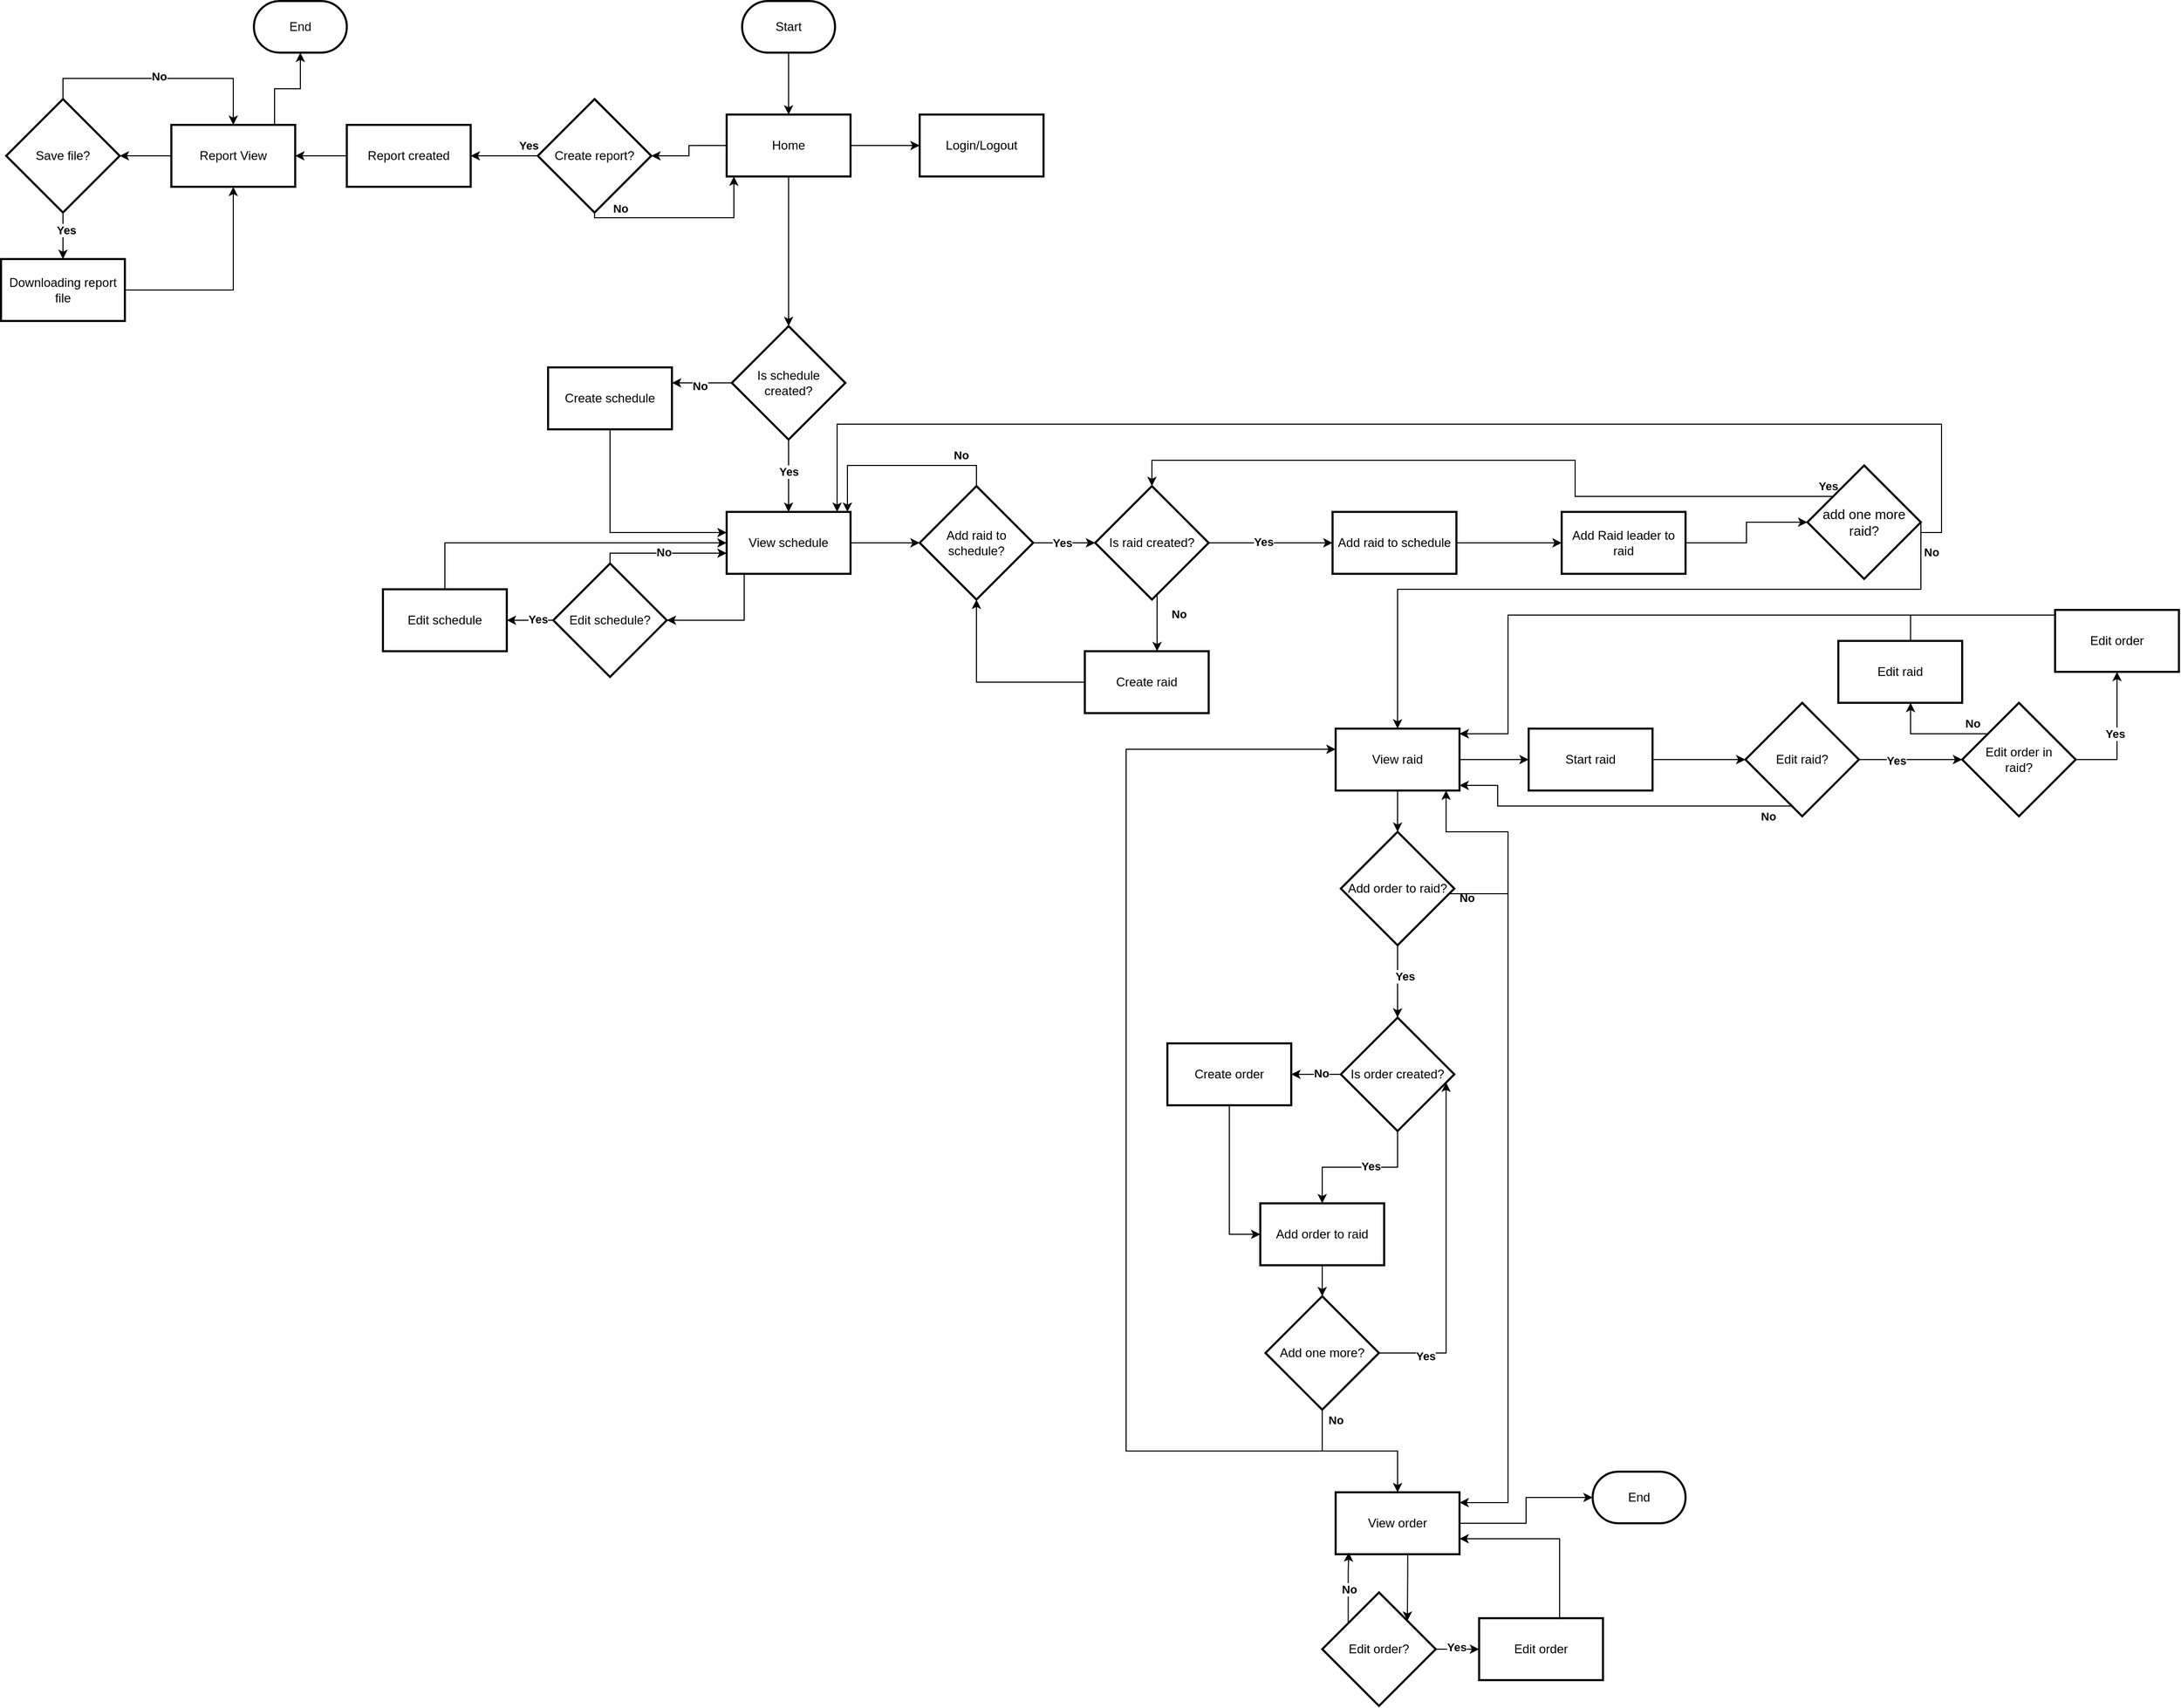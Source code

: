 <mxfile version="24.0.7" type="device">
  <diagram name="Страница — 1" id="XHC28eimwwiX9kNkflfV">
    <mxGraphModel dx="415" dy="59" grid="1" gridSize="10" guides="1" tooltips="1" connect="1" arrows="1" fold="1" page="1" pageScale="1" pageWidth="1169" pageHeight="827" math="0" shadow="0">
      <root>
        <mxCell id="0" />
        <mxCell id="1" parent="0" />
        <mxCell id="nw9jeiyJm2peUWSQ4xYY-26" value="" style="edgeStyle=orthogonalEdgeStyle;rounded=0;orthogonalLoop=1;jettySize=auto;html=1;" parent="1" source="nw9jeiyJm2peUWSQ4xYY-19" target="nw9jeiyJm2peUWSQ4xYY-22" edge="1">
          <mxGeometry relative="1" as="geometry" />
        </mxCell>
        <mxCell id="nw9jeiyJm2peUWSQ4xYY-19" value="Report created" style="whiteSpace=wrap;html=1;dashed=0;strokeWidth=2;" parent="1" vertex="1">
          <mxGeometry x="2485" y="1160" width="120" height="60" as="geometry" />
        </mxCell>
        <mxCell id="nw9jeiyJm2peUWSQ4xYY-23" style="edgeStyle=orthogonalEdgeStyle;rounded=0;orthogonalLoop=1;jettySize=auto;html=1;exitX=0.5;exitY=0;exitDx=0;exitDy=0;entryX=0.5;entryY=0;entryDx=0;entryDy=0;" parent="1" source="nw9jeiyJm2peUWSQ4xYY-21" target="nw9jeiyJm2peUWSQ4xYY-22" edge="1">
          <mxGeometry relative="1" as="geometry" />
        </mxCell>
        <mxCell id="nw9jeiyJm2peUWSQ4xYY-25" value="No" style="edgeLabel;html=1;align=center;verticalAlign=middle;resizable=0;points=[];fontStyle=1" parent="nw9jeiyJm2peUWSQ4xYY-23" vertex="1" connectable="0">
          <mxGeometry x="-0.017" y="2" relative="1" as="geometry">
            <mxPoint as="offset" />
          </mxGeometry>
        </mxCell>
        <mxCell id="nw9jeiyJm2peUWSQ4xYY-28" value="" style="edgeStyle=orthogonalEdgeStyle;rounded=0;orthogonalLoop=1;jettySize=auto;html=1;" parent="1" source="nw9jeiyJm2peUWSQ4xYY-21" target="nw9jeiyJm2peUWSQ4xYY-27" edge="1">
          <mxGeometry relative="1" as="geometry" />
        </mxCell>
        <mxCell id="nw9jeiyJm2peUWSQ4xYY-29" value="Yes" style="edgeLabel;html=1;align=center;verticalAlign=middle;resizable=0;points=[];fontStyle=1" parent="nw9jeiyJm2peUWSQ4xYY-28" vertex="1" connectable="0">
          <mxGeometry x="-0.244" y="3" relative="1" as="geometry">
            <mxPoint as="offset" />
          </mxGeometry>
        </mxCell>
        <mxCell id="nw9jeiyJm2peUWSQ4xYY-21" value="Save file&lt;span style=&quot;background-color: initial;&quot;&gt;?&lt;/span&gt;" style="rhombus;whiteSpace=wrap;html=1;dashed=0;strokeWidth=2;" parent="1" vertex="1">
          <mxGeometry x="2155" y="1135" width="110" height="110" as="geometry" />
        </mxCell>
        <mxCell id="nw9jeiyJm2peUWSQ4xYY-24" value="" style="edgeStyle=orthogonalEdgeStyle;rounded=0;orthogonalLoop=1;jettySize=auto;html=1;" parent="1" source="nw9jeiyJm2peUWSQ4xYY-22" target="nw9jeiyJm2peUWSQ4xYY-21" edge="1">
          <mxGeometry relative="1" as="geometry" />
        </mxCell>
        <mxCell id="nw9jeiyJm2peUWSQ4xYY-148" style="edgeStyle=orthogonalEdgeStyle;rounded=0;orthogonalLoop=1;jettySize=auto;html=1;" parent="1" source="nw9jeiyJm2peUWSQ4xYY-22" target="nw9jeiyJm2peUWSQ4xYY-147" edge="1">
          <mxGeometry relative="1" as="geometry">
            <Array as="points">
              <mxPoint x="2415" y="1125" />
              <mxPoint x="2440" y="1125" />
            </Array>
          </mxGeometry>
        </mxCell>
        <mxCell id="nw9jeiyJm2peUWSQ4xYY-22" value="Report View" style="whiteSpace=wrap;html=1;dashed=0;strokeWidth=2;" parent="1" vertex="1">
          <mxGeometry x="2315" y="1160" width="120" height="60" as="geometry" />
        </mxCell>
        <mxCell id="nw9jeiyJm2peUWSQ4xYY-30" style="edgeStyle=orthogonalEdgeStyle;rounded=0;orthogonalLoop=1;jettySize=auto;html=1;" parent="1" source="nw9jeiyJm2peUWSQ4xYY-27" target="nw9jeiyJm2peUWSQ4xYY-22" edge="1">
          <mxGeometry relative="1" as="geometry" />
        </mxCell>
        <mxCell id="nw9jeiyJm2peUWSQ4xYY-27" value="Downloading report&lt;div&gt;file&lt;/div&gt;" style="whiteSpace=wrap;html=1;dashed=0;strokeWidth=2;" parent="1" vertex="1">
          <mxGeometry x="2150" y="1290" width="120" height="60" as="geometry" />
        </mxCell>
        <mxCell id="nw9jeiyJm2peUWSQ4xYY-147" value="End" style="html=1;dashed=0;whiteSpace=wrap;shape=mxgraph.dfd.start;strokeWidth=2;" parent="1" vertex="1">
          <mxGeometry x="2395" y="1040" width="90" height="50" as="geometry" />
        </mxCell>
        <mxCell id="elBrL5H-rkTqw7sAcLN3-1" value="" style="edgeStyle=orthogonalEdgeStyle;rounded=0;orthogonalLoop=1;jettySize=auto;html=1;" parent="1" source="elBrL5H-rkTqw7sAcLN3-2" target="elBrL5H-rkTqw7sAcLN3-5" edge="1">
          <mxGeometry relative="1" as="geometry" />
        </mxCell>
        <mxCell id="elBrL5H-rkTqw7sAcLN3-2" value="Start" style="html=1;dashed=0;whiteSpace=wrap;shape=mxgraph.dfd.start;strokeWidth=2;" parent="1" vertex="1">
          <mxGeometry x="2868" y="1040" width="90" height="50" as="geometry" />
        </mxCell>
        <mxCell id="elBrL5H-rkTqw7sAcLN3-3" value="" style="edgeStyle=orthogonalEdgeStyle;rounded=0;orthogonalLoop=1;jettySize=auto;html=1;" parent="1" source="elBrL5H-rkTqw7sAcLN3-5" target="elBrL5H-rkTqw7sAcLN3-6" edge="1">
          <mxGeometry relative="1" as="geometry" />
        </mxCell>
        <mxCell id="elBrL5H-rkTqw7sAcLN3-4" value="" style="edgeStyle=orthogonalEdgeStyle;rounded=0;orthogonalLoop=1;jettySize=auto;html=1;" parent="1" source="elBrL5H-rkTqw7sAcLN3-5" target="elBrL5H-rkTqw7sAcLN3-63" edge="1">
          <mxGeometry relative="1" as="geometry">
            <mxPoint x="2913" y="1260" as="targetPoint" />
          </mxGeometry>
        </mxCell>
        <mxCell id="elBrL5H-rkTqw7sAcLN3-100" value="" style="edgeStyle=orthogonalEdgeStyle;rounded=0;orthogonalLoop=1;jettySize=auto;html=1;" parent="1" source="elBrL5H-rkTqw7sAcLN3-5" target="elBrL5H-rkTqw7sAcLN3-99" edge="1">
          <mxGeometry relative="1" as="geometry" />
        </mxCell>
        <mxCell id="elBrL5H-rkTqw7sAcLN3-5" value="Home" style="whiteSpace=wrap;html=1;dashed=0;strokeWidth=2;" parent="1" vertex="1">
          <mxGeometry x="2853" y="1150" width="120" height="60" as="geometry" />
        </mxCell>
        <mxCell id="elBrL5H-rkTqw7sAcLN3-6" value="Login/Logout" style="whiteSpace=wrap;html=1;dashed=0;strokeWidth=2;" parent="1" vertex="1">
          <mxGeometry x="3040" y="1150" width="120" height="60" as="geometry" />
        </mxCell>
        <mxCell id="elBrL5H-rkTqw7sAcLN3-7" style="edgeStyle=orthogonalEdgeStyle;rounded=0;orthogonalLoop=1;jettySize=auto;html=1;entryX=1;entryY=0;entryDx=0;entryDy=0;exitX=0.582;exitY=0.97;exitDx=0;exitDy=0;exitPerimeter=0;" parent="1" source="elBrL5H-rkTqw7sAcLN3-9" target="elBrL5H-rkTqw7sAcLN3-24" edge="1">
          <mxGeometry relative="1" as="geometry">
            <mxPoint x="3505" y="2302" as="targetPoint" />
            <Array as="points" />
          </mxGeometry>
        </mxCell>
        <mxCell id="elBrL5H-rkTqw7sAcLN3-8" style="edgeStyle=orthogonalEdgeStyle;rounded=0;orthogonalLoop=1;jettySize=auto;html=1;" parent="1" source="elBrL5H-rkTqw7sAcLN3-9" target="elBrL5H-rkTqw7sAcLN3-23" edge="1">
          <mxGeometry relative="1" as="geometry" />
        </mxCell>
        <mxCell id="elBrL5H-rkTqw7sAcLN3-9" value="View order" style="whiteSpace=wrap;html=1;dashed=0;strokeWidth=2;" parent="1" vertex="1">
          <mxGeometry x="3443" y="2485" width="120" height="60" as="geometry" />
        </mxCell>
        <mxCell id="elBrL5H-rkTqw7sAcLN3-10" value="" style="edgeStyle=orthogonalEdgeStyle;rounded=0;orthogonalLoop=1;jettySize=auto;html=1;" parent="1" source="elBrL5H-rkTqw7sAcLN3-14" target="elBrL5H-rkTqw7sAcLN3-16" edge="1">
          <mxGeometry relative="1" as="geometry" />
        </mxCell>
        <mxCell id="elBrL5H-rkTqw7sAcLN3-11" value="No" style="edgeLabel;html=1;align=center;verticalAlign=middle;resizable=0;points=[];fontStyle=1" parent="elBrL5H-rkTqw7sAcLN3-10" vertex="1" connectable="0">
          <mxGeometry x="-0.2" y="-1" relative="1" as="geometry">
            <mxPoint as="offset" />
          </mxGeometry>
        </mxCell>
        <mxCell id="elBrL5H-rkTqw7sAcLN3-12" value="" style="edgeStyle=orthogonalEdgeStyle;rounded=0;orthogonalLoop=1;jettySize=auto;html=1;" parent="1" source="elBrL5H-rkTqw7sAcLN3-14" target="elBrL5H-rkTqw7sAcLN3-52" edge="1">
          <mxGeometry relative="1" as="geometry" />
        </mxCell>
        <mxCell id="elBrL5H-rkTqw7sAcLN3-13" value="Yes" style="edgeLabel;html=1;align=center;verticalAlign=middle;resizable=0;points=[];fontStyle=1" parent="elBrL5H-rkTqw7sAcLN3-12" vertex="1" connectable="0">
          <mxGeometry x="-0.138" y="-1" relative="1" as="geometry">
            <mxPoint as="offset" />
          </mxGeometry>
        </mxCell>
        <mxCell id="elBrL5H-rkTqw7sAcLN3-14" value="Is order created?" style="rhombus;whiteSpace=wrap;html=1;dashed=0;strokeWidth=2;" parent="1" vertex="1">
          <mxGeometry x="3448" y="2025" width="110" height="110" as="geometry" />
        </mxCell>
        <mxCell id="elBrL5H-rkTqw7sAcLN3-15" style="edgeStyle=orthogonalEdgeStyle;rounded=0;orthogonalLoop=1;jettySize=auto;html=1;" parent="1" source="elBrL5H-rkTqw7sAcLN3-16" target="elBrL5H-rkTqw7sAcLN3-52" edge="1">
          <mxGeometry relative="1" as="geometry">
            <Array as="points">
              <mxPoint x="3340" y="2235" />
            </Array>
          </mxGeometry>
        </mxCell>
        <mxCell id="elBrL5H-rkTqw7sAcLN3-16" value="Create order" style="whiteSpace=wrap;html=1;dashed=0;strokeWidth=2;" parent="1" vertex="1">
          <mxGeometry x="3280" y="2050" width="120" height="60" as="geometry" />
        </mxCell>
        <mxCell id="elBrL5H-rkTqw7sAcLN3-17" style="edgeStyle=orthogonalEdgeStyle;rounded=0;orthogonalLoop=1;jettySize=auto;html=1;entryX=0.106;entryY=0.97;entryDx=0;entryDy=0;exitX=0.229;exitY=0.29;exitDx=0;exitDy=0;exitPerimeter=0;entryPerimeter=0;" parent="1" source="elBrL5H-rkTqw7sAcLN3-24" target="elBrL5H-rkTqw7sAcLN3-9" edge="1">
          <mxGeometry relative="1" as="geometry">
            <mxPoint x="3480" y="2303" as="sourcePoint" />
            <Array as="points" />
          </mxGeometry>
        </mxCell>
        <mxCell id="elBrL5H-rkTqw7sAcLN3-18" value="No" style="edgeLabel;html=1;align=center;verticalAlign=middle;resizable=0;points=[];fontStyle=1" parent="elBrL5H-rkTqw7sAcLN3-17" vertex="1" connectable="0">
          <mxGeometry x="-0.007" y="-1" relative="1" as="geometry">
            <mxPoint as="offset" />
          </mxGeometry>
        </mxCell>
        <mxCell id="elBrL5H-rkTqw7sAcLN3-19" value="" style="edgeStyle=orthogonalEdgeStyle;rounded=0;orthogonalLoop=1;jettySize=auto;html=1;" parent="1" source="elBrL5H-rkTqw7sAcLN3-24" target="elBrL5H-rkTqw7sAcLN3-22" edge="1">
          <mxGeometry relative="1" as="geometry">
            <mxPoint x="3548" y="2345" as="sourcePoint" />
          </mxGeometry>
        </mxCell>
        <mxCell id="elBrL5H-rkTqw7sAcLN3-20" value="Yes" style="edgeLabel;html=1;align=center;verticalAlign=middle;resizable=0;points=[];fontStyle=1" parent="elBrL5H-rkTqw7sAcLN3-19" vertex="1" connectable="0">
          <mxGeometry x="-0.058" y="2" relative="1" as="geometry">
            <mxPoint as="offset" />
          </mxGeometry>
        </mxCell>
        <mxCell id="elBrL5H-rkTqw7sAcLN3-21" style="edgeStyle=orthogonalEdgeStyle;rounded=0;orthogonalLoop=1;jettySize=auto;html=1;entryX=1;entryY=0.75;entryDx=0;entryDy=0;exitX=0.5;exitY=0;exitDx=0;exitDy=0;" parent="1" source="elBrL5H-rkTqw7sAcLN3-22" target="elBrL5H-rkTqw7sAcLN3-9" edge="1">
          <mxGeometry relative="1" as="geometry">
            <Array as="points">
              <mxPoint x="3660" y="2607" />
              <mxPoint x="3660" y="2530" />
            </Array>
          </mxGeometry>
        </mxCell>
        <mxCell id="elBrL5H-rkTqw7sAcLN3-22" value="Edit order" style="whiteSpace=wrap;html=1;dashed=0;strokeWidth=2;" parent="1" vertex="1">
          <mxGeometry x="3582" y="2607" width="120" height="60" as="geometry" />
        </mxCell>
        <mxCell id="elBrL5H-rkTqw7sAcLN3-23" value="End" style="html=1;dashed=0;whiteSpace=wrap;shape=mxgraph.dfd.start;strokeWidth=2;" parent="1" vertex="1">
          <mxGeometry x="3692" y="2465" width="90" height="50" as="geometry" />
        </mxCell>
        <mxCell id="elBrL5H-rkTqw7sAcLN3-24" value="Edit order?" style="rhombus;whiteSpace=wrap;html=1;dashed=0;strokeWidth=2;" parent="1" vertex="1">
          <mxGeometry x="3430" y="2582" width="110" height="110" as="geometry" />
        </mxCell>
        <mxCell id="elBrL5H-rkTqw7sAcLN3-25" value="" style="edgeStyle=orthogonalEdgeStyle;rounded=0;orthogonalLoop=1;jettySize=auto;html=1;" parent="1" source="elBrL5H-rkTqw7sAcLN3-30" target="elBrL5H-rkTqw7sAcLN3-14" edge="1">
          <mxGeometry relative="1" as="geometry" />
        </mxCell>
        <mxCell id="elBrL5H-rkTqw7sAcLN3-26" value="Yes" style="edgeLabel;html=1;align=center;verticalAlign=middle;resizable=0;points=[];fontStyle=1" parent="elBrL5H-rkTqw7sAcLN3-25" vertex="1" connectable="0">
          <mxGeometry x="-0.272" y="-1" relative="1" as="geometry">
            <mxPoint x="8" y="4" as="offset" />
          </mxGeometry>
        </mxCell>
        <mxCell id="elBrL5H-rkTqw7sAcLN3-27" style="edgeStyle=orthogonalEdgeStyle;rounded=0;orthogonalLoop=1;jettySize=auto;html=1;" parent="1" source="elBrL5H-rkTqw7sAcLN3-30" target="elBrL5H-rkTqw7sAcLN3-33" edge="1">
          <mxGeometry relative="1" as="geometry">
            <Array as="points">
              <mxPoint x="3610" y="1905" />
              <mxPoint x="3610" y="1845" />
              <mxPoint x="3550" y="1845" />
            </Array>
          </mxGeometry>
        </mxCell>
        <mxCell id="elBrL5H-rkTqw7sAcLN3-28" value="No" style="edgeLabel;html=1;align=center;verticalAlign=middle;resizable=0;points=[];fontStyle=1" parent="elBrL5H-rkTqw7sAcLN3-27" vertex="1" connectable="0">
          <mxGeometry x="-0.177" y="1" relative="1" as="geometry">
            <mxPoint x="-39" y="36" as="offset" />
          </mxGeometry>
        </mxCell>
        <mxCell id="elBrL5H-rkTqw7sAcLN3-29" style="edgeStyle=orthogonalEdgeStyle;rounded=0;orthogonalLoop=1;jettySize=auto;html=1;" parent="1" source="elBrL5H-rkTqw7sAcLN3-30" target="elBrL5H-rkTqw7sAcLN3-9" edge="1">
          <mxGeometry relative="1" as="geometry">
            <Array as="points">
              <mxPoint x="3610" y="1905" />
              <mxPoint x="3610" y="2495" />
            </Array>
          </mxGeometry>
        </mxCell>
        <mxCell id="elBrL5H-rkTqw7sAcLN3-30" value="Add order to raid?" style="rhombus;whiteSpace=wrap;html=1;dashed=0;strokeWidth=2;" parent="1" vertex="1">
          <mxGeometry x="3448" y="1845" width="110" height="110" as="geometry" />
        </mxCell>
        <mxCell id="elBrL5H-rkTqw7sAcLN3-31" value="" style="edgeStyle=orthogonalEdgeStyle;rounded=0;orthogonalLoop=1;jettySize=auto;html=1;" parent="1" source="elBrL5H-rkTqw7sAcLN3-33" target="elBrL5H-rkTqw7sAcLN3-35" edge="1">
          <mxGeometry relative="1" as="geometry" />
        </mxCell>
        <mxCell id="elBrL5H-rkTqw7sAcLN3-32" value="" style="edgeStyle=orthogonalEdgeStyle;rounded=0;orthogonalLoop=1;jettySize=auto;html=1;" parent="1" source="elBrL5H-rkTqw7sAcLN3-33" target="elBrL5H-rkTqw7sAcLN3-30" edge="1">
          <mxGeometry relative="1" as="geometry" />
        </mxCell>
        <mxCell id="elBrL5H-rkTqw7sAcLN3-33" value="View raid" style="whiteSpace=wrap;html=1;dashed=0;strokeWidth=2;" parent="1" vertex="1">
          <mxGeometry x="3443" y="1745" width="120" height="60" as="geometry" />
        </mxCell>
        <mxCell id="elBrL5H-rkTqw7sAcLN3-34" value="" style="edgeStyle=orthogonalEdgeStyle;rounded=0;orthogonalLoop=1;jettySize=auto;html=1;" parent="1" source="elBrL5H-rkTqw7sAcLN3-35" target="elBrL5H-rkTqw7sAcLN3-40" edge="1">
          <mxGeometry relative="1" as="geometry" />
        </mxCell>
        <mxCell id="elBrL5H-rkTqw7sAcLN3-35" value="Start raid" style="whiteSpace=wrap;html=1;dashed=0;strokeWidth=2;" parent="1" vertex="1">
          <mxGeometry x="3630" y="1745" width="120" height="60" as="geometry" />
        </mxCell>
        <mxCell id="elBrL5H-rkTqw7sAcLN3-36" style="edgeStyle=orthogonalEdgeStyle;rounded=0;orthogonalLoop=1;jettySize=auto;html=1;" parent="1" source="elBrL5H-rkTqw7sAcLN3-40" target="elBrL5H-rkTqw7sAcLN3-33" edge="1">
          <mxGeometry relative="1" as="geometry">
            <Array as="points">
              <mxPoint x="3600" y="1820" />
              <mxPoint x="3600" y="1800" />
            </Array>
          </mxGeometry>
        </mxCell>
        <mxCell id="elBrL5H-rkTqw7sAcLN3-37" value="No" style="edgeLabel;html=1;align=center;verticalAlign=middle;resizable=0;points=[];fontStyle=1" parent="elBrL5H-rkTqw7sAcLN3-36" vertex="1" connectable="0">
          <mxGeometry x="-0.455" relative="1" as="geometry">
            <mxPoint x="70" y="10" as="offset" />
          </mxGeometry>
        </mxCell>
        <mxCell id="elBrL5H-rkTqw7sAcLN3-38" value="" style="edgeStyle=orthogonalEdgeStyle;rounded=0;orthogonalLoop=1;jettySize=auto;html=1;" parent="1" source="elBrL5H-rkTqw7sAcLN3-40" target="elBrL5H-rkTqw7sAcLN3-48" edge="1">
          <mxGeometry relative="1" as="geometry" />
        </mxCell>
        <mxCell id="elBrL5H-rkTqw7sAcLN3-39" value="Yes" style="edgeLabel;html=1;align=center;verticalAlign=middle;resizable=0;points=[];fontStyle=1" parent="elBrL5H-rkTqw7sAcLN3-38" vertex="1" connectable="0">
          <mxGeometry x="-0.282" y="-1" relative="1" as="geometry">
            <mxPoint as="offset" />
          </mxGeometry>
        </mxCell>
        <mxCell id="elBrL5H-rkTqw7sAcLN3-40" value="Edit raid?" style="rhombus;whiteSpace=wrap;html=1;dashed=0;strokeWidth=2;" parent="1" vertex="1">
          <mxGeometry x="3840" y="1720" width="110" height="110" as="geometry" />
        </mxCell>
        <mxCell id="elBrL5H-rkTqw7sAcLN3-41" style="edgeStyle=orthogonalEdgeStyle;rounded=0;orthogonalLoop=1;jettySize=auto;html=1;" parent="1" source="elBrL5H-rkTqw7sAcLN3-42" target="elBrL5H-rkTqw7sAcLN3-33" edge="1">
          <mxGeometry relative="1" as="geometry">
            <Array as="points">
              <mxPoint x="4000" y="1635" />
              <mxPoint x="3610" y="1635" />
              <mxPoint x="3610" y="1750" />
            </Array>
          </mxGeometry>
        </mxCell>
        <mxCell id="elBrL5H-rkTqw7sAcLN3-42" value="Edit raid" style="whiteSpace=wrap;html=1;dashed=0;strokeWidth=2;" parent="1" vertex="1">
          <mxGeometry x="3930" y="1660" width="120" height="60" as="geometry" />
        </mxCell>
        <mxCell id="elBrL5H-rkTqw7sAcLN3-43" style="edgeStyle=orthogonalEdgeStyle;rounded=0;orthogonalLoop=1;jettySize=auto;html=1;" parent="1" source="elBrL5H-rkTqw7sAcLN3-48" target="elBrL5H-rkTqw7sAcLN3-50" edge="1">
          <mxGeometry relative="1" as="geometry">
            <Array as="points">
              <mxPoint x="4200" y="1775" />
            </Array>
          </mxGeometry>
        </mxCell>
        <mxCell id="elBrL5H-rkTqw7sAcLN3-44" value="Yes" style="edgeLabel;html=1;align=center;verticalAlign=middle;resizable=0;points=[];fontStyle=1" parent="elBrL5H-rkTqw7sAcLN3-43" vertex="1" connectable="0">
          <mxGeometry x="0.05" y="2" relative="1" as="geometry">
            <mxPoint as="offset" />
          </mxGeometry>
        </mxCell>
        <mxCell id="elBrL5H-rkTqw7sAcLN3-45" style="edgeStyle=orthogonalEdgeStyle;rounded=0;orthogonalLoop=1;jettySize=auto;html=1;" parent="1" source="elBrL5H-rkTqw7sAcLN3-48" target="elBrL5H-rkTqw7sAcLN3-42" edge="1">
          <mxGeometry relative="1" as="geometry">
            <Array as="points">
              <mxPoint x="4000" y="1750" />
            </Array>
          </mxGeometry>
        </mxCell>
        <mxCell id="elBrL5H-rkTqw7sAcLN3-46" value="No" style="edgeLabel;html=1;align=center;verticalAlign=middle;resizable=0;points=[];fontStyle=1" parent="elBrL5H-rkTqw7sAcLN3-45" vertex="1" connectable="0">
          <mxGeometry x="-0.903" y="2" relative="1" as="geometry">
            <mxPoint x="30" y="-12" as="offset" />
          </mxGeometry>
        </mxCell>
        <mxCell id="elBrL5H-rkTqw7sAcLN3-47" value="No" style="edgeLabel;html=1;align=center;verticalAlign=middle;resizable=0;points=[];fontStyle=1" parent="elBrL5H-rkTqw7sAcLN3-45" vertex="1" connectable="0">
          <mxGeometry x="-0.333" y="2" relative="1" as="geometry">
            <mxPoint x="20" y="-12" as="offset" />
          </mxGeometry>
        </mxCell>
        <mxCell id="elBrL5H-rkTqw7sAcLN3-48" value="Edit order in&lt;br&gt;raid?" style="rhombus;whiteSpace=wrap;html=1;dashed=0;strokeWidth=2;" parent="1" vertex="1">
          <mxGeometry x="4050" y="1720" width="110" height="110" as="geometry" />
        </mxCell>
        <mxCell id="elBrL5H-rkTqw7sAcLN3-49" style="edgeStyle=orthogonalEdgeStyle;rounded=0;orthogonalLoop=1;jettySize=auto;html=1;" parent="1" source="elBrL5H-rkTqw7sAcLN3-50" target="elBrL5H-rkTqw7sAcLN3-33" edge="1">
          <mxGeometry relative="1" as="geometry">
            <Array as="points">
              <mxPoint x="3610" y="1635" />
              <mxPoint x="3610" y="1750" />
            </Array>
          </mxGeometry>
        </mxCell>
        <mxCell id="elBrL5H-rkTqw7sAcLN3-50" value="Edit order" style="whiteSpace=wrap;html=1;dashed=0;strokeWidth=2;" parent="1" vertex="1">
          <mxGeometry x="4140" y="1630" width="120" height="60" as="geometry" />
        </mxCell>
        <mxCell id="elBrL5H-rkTqw7sAcLN3-51" value="" style="edgeStyle=orthogonalEdgeStyle;rounded=0;orthogonalLoop=1;jettySize=auto;html=1;" parent="1" source="elBrL5H-rkTqw7sAcLN3-52" target="elBrL5H-rkTqw7sAcLN3-58" edge="1">
          <mxGeometry relative="1" as="geometry" />
        </mxCell>
        <mxCell id="elBrL5H-rkTqw7sAcLN3-52" value="Add order to raid" style="whiteSpace=wrap;html=1;dashed=0;strokeWidth=2;" parent="1" vertex="1">
          <mxGeometry x="3370" y="2205" width="120" height="60" as="geometry" />
        </mxCell>
        <mxCell id="elBrL5H-rkTqw7sAcLN3-53" style="edgeStyle=orthogonalEdgeStyle;rounded=0;orthogonalLoop=1;jettySize=auto;html=1;" parent="1" source="elBrL5H-rkTqw7sAcLN3-58" target="elBrL5H-rkTqw7sAcLN3-14" edge="1">
          <mxGeometry relative="1" as="geometry">
            <Array as="points">
              <mxPoint x="3550" y="2350" />
            </Array>
          </mxGeometry>
        </mxCell>
        <mxCell id="elBrL5H-rkTqw7sAcLN3-54" value="Yes" style="edgeLabel;html=1;align=center;verticalAlign=middle;resizable=0;points=[];fontStyle=1" parent="elBrL5H-rkTqw7sAcLN3-53" vertex="1" connectable="0">
          <mxGeometry x="-0.725" y="-3" relative="1" as="geometry">
            <mxPoint as="offset" />
          </mxGeometry>
        </mxCell>
        <mxCell id="elBrL5H-rkTqw7sAcLN3-55" style="edgeStyle=orthogonalEdgeStyle;rounded=0;orthogonalLoop=1;jettySize=auto;html=1;" parent="1" source="elBrL5H-rkTqw7sAcLN3-58" target="elBrL5H-rkTqw7sAcLN3-9" edge="1">
          <mxGeometry relative="1" as="geometry" />
        </mxCell>
        <mxCell id="elBrL5H-rkTqw7sAcLN3-56" value="No" style="edgeLabel;html=1;align=center;verticalAlign=middle;resizable=0;points=[];fontStyle=1" parent="elBrL5H-rkTqw7sAcLN3-55" vertex="1" connectable="0">
          <mxGeometry x="-0.39" y="-1" relative="1" as="geometry">
            <mxPoint x="6" y="-31" as="offset" />
          </mxGeometry>
        </mxCell>
        <mxCell id="elBrL5H-rkTqw7sAcLN3-57" style="edgeStyle=orthogonalEdgeStyle;rounded=0;orthogonalLoop=1;jettySize=auto;html=1;" parent="1" source="elBrL5H-rkTqw7sAcLN3-58" target="elBrL5H-rkTqw7sAcLN3-33" edge="1">
          <mxGeometry relative="1" as="geometry">
            <Array as="points">
              <mxPoint x="3430" y="2445" />
              <mxPoint x="3240" y="2445" />
              <mxPoint x="3240" y="1765" />
            </Array>
          </mxGeometry>
        </mxCell>
        <mxCell id="elBrL5H-rkTqw7sAcLN3-58" value="Add one more?" style="rhombus;whiteSpace=wrap;html=1;dashed=0;strokeWidth=2;" parent="1" vertex="1">
          <mxGeometry x="3375" y="2295" width="110" height="110" as="geometry" />
        </mxCell>
        <mxCell id="elBrL5H-rkTqw7sAcLN3-59" style="edgeStyle=orthogonalEdgeStyle;rounded=0;orthogonalLoop=1;jettySize=auto;html=1;" parent="1" source="elBrL5H-rkTqw7sAcLN3-63" target="elBrL5H-rkTqw7sAcLN3-68" edge="1">
          <mxGeometry relative="1" as="geometry">
            <Array as="points">
              <mxPoint x="2790" y="1425" />
              <mxPoint x="2790" y="1425" />
            </Array>
          </mxGeometry>
        </mxCell>
        <mxCell id="elBrL5H-rkTqw7sAcLN3-60" value="No" style="edgeLabel;html=1;align=center;verticalAlign=middle;resizable=0;points=[];fontStyle=1" parent="elBrL5H-rkTqw7sAcLN3-59" vertex="1" connectable="0">
          <mxGeometry x="0.084" y="3" relative="1" as="geometry">
            <mxPoint as="offset" />
          </mxGeometry>
        </mxCell>
        <mxCell id="elBrL5H-rkTqw7sAcLN3-61" value="" style="edgeStyle=orthogonalEdgeStyle;rounded=0;orthogonalLoop=1;jettySize=auto;html=1;" parent="1" source="elBrL5H-rkTqw7sAcLN3-63" target="elBrL5H-rkTqw7sAcLN3-66" edge="1">
          <mxGeometry relative="1" as="geometry" />
        </mxCell>
        <mxCell id="elBrL5H-rkTqw7sAcLN3-62" value="Yes" style="edgeLabel;html=1;align=center;verticalAlign=middle;resizable=0;points=[];fontStyle=1" parent="elBrL5H-rkTqw7sAcLN3-61" vertex="1" connectable="0">
          <mxGeometry x="-0.12" relative="1" as="geometry">
            <mxPoint as="offset" />
          </mxGeometry>
        </mxCell>
        <mxCell id="elBrL5H-rkTqw7sAcLN3-63" value="Is schedule&lt;div&gt;created?&lt;/div&gt;" style="rhombus;whiteSpace=wrap;html=1;dashed=0;strokeWidth=2;" parent="1" vertex="1">
          <mxGeometry x="2858" y="1355" width="110" height="110" as="geometry" />
        </mxCell>
        <mxCell id="elBrL5H-rkTqw7sAcLN3-64" value="" style="edgeStyle=orthogonalEdgeStyle;rounded=0;orthogonalLoop=1;jettySize=auto;html=1;" parent="1" source="elBrL5H-rkTqw7sAcLN3-66" target="elBrL5H-rkTqw7sAcLN3-75" edge="1">
          <mxGeometry relative="1" as="geometry" />
        </mxCell>
        <mxCell id="elBrL5H-rkTqw7sAcLN3-65" style="edgeStyle=orthogonalEdgeStyle;rounded=0;orthogonalLoop=1;jettySize=auto;html=1;" parent="1" source="elBrL5H-rkTqw7sAcLN3-66" target="elBrL5H-rkTqw7sAcLN3-96" edge="1">
          <mxGeometry relative="1" as="geometry">
            <Array as="points">
              <mxPoint x="2870" y="1640" />
            </Array>
            <mxPoint x="2795" y="1640" as="targetPoint" />
          </mxGeometry>
        </mxCell>
        <mxCell id="elBrL5H-rkTqw7sAcLN3-66" value="View schedule" style="whiteSpace=wrap;html=1;dashed=0;strokeWidth=2;" parent="1" vertex="1">
          <mxGeometry x="2853" y="1535" width="120" height="60" as="geometry" />
        </mxCell>
        <mxCell id="elBrL5H-rkTqw7sAcLN3-67" style="edgeStyle=orthogonalEdgeStyle;rounded=0;orthogonalLoop=1;jettySize=auto;html=1;" parent="1" source="elBrL5H-rkTqw7sAcLN3-68" target="elBrL5H-rkTqw7sAcLN3-66" edge="1">
          <mxGeometry relative="1" as="geometry">
            <Array as="points">
              <mxPoint x="2740" y="1555" />
            </Array>
          </mxGeometry>
        </mxCell>
        <mxCell id="elBrL5H-rkTqw7sAcLN3-68" value="Create schedule" style="whiteSpace=wrap;html=1;dashed=0;strokeWidth=2;direction=west;" parent="1" vertex="1">
          <mxGeometry x="2680" y="1395" width="120" height="60" as="geometry" />
        </mxCell>
        <mxCell id="elBrL5H-rkTqw7sAcLN3-69" value="" style="edgeStyle=orthogonalEdgeStyle;rounded=0;orthogonalLoop=1;jettySize=auto;html=1;" parent="1" source="elBrL5H-rkTqw7sAcLN3-75" target="elBrL5H-rkTqw7sAcLN3-81" edge="1">
          <mxGeometry relative="1" as="geometry" />
        </mxCell>
        <mxCell id="elBrL5H-rkTqw7sAcLN3-70" value="Yes" style="edgeLabel;html=1;align=center;verticalAlign=middle;resizable=0;points=[];fontStyle=1" parent="elBrL5H-rkTqw7sAcLN3-69" vertex="1" connectable="0">
          <mxGeometry x="-0.067" relative="1" as="geometry">
            <mxPoint as="offset" />
          </mxGeometry>
        </mxCell>
        <mxCell id="elBrL5H-rkTqw7sAcLN3-71" style="edgeStyle=orthogonalEdgeStyle;rounded=0;orthogonalLoop=1;jettySize=auto;html=1;" parent="1" source="elBrL5H-rkTqw7sAcLN3-81" target="elBrL5H-rkTqw7sAcLN3-87" edge="1">
          <mxGeometry relative="1" as="geometry">
            <Array as="points">
              <mxPoint x="3270" y="1640" />
              <mxPoint x="3270" y="1640" />
            </Array>
          </mxGeometry>
        </mxCell>
        <mxCell id="elBrL5H-rkTqw7sAcLN3-72" value="No" style="edgeLabel;html=1;align=center;verticalAlign=middle;resizable=0;points=[];fontStyle=1" parent="elBrL5H-rkTqw7sAcLN3-71" vertex="1" connectable="0">
          <mxGeometry x="-0.432" y="2" relative="1" as="geometry">
            <mxPoint x="19" y="3" as="offset" />
          </mxGeometry>
        </mxCell>
        <mxCell id="elBrL5H-rkTqw7sAcLN3-73" style="edgeStyle=orthogonalEdgeStyle;rounded=0;orthogonalLoop=1;jettySize=auto;html=1;" parent="1" source="elBrL5H-rkTqw7sAcLN3-75" target="elBrL5H-rkTqw7sAcLN3-66" edge="1">
          <mxGeometry relative="1" as="geometry">
            <Array as="points">
              <mxPoint x="3095" y="1490" />
              <mxPoint x="2970" y="1490" />
            </Array>
          </mxGeometry>
        </mxCell>
        <mxCell id="elBrL5H-rkTqw7sAcLN3-74" value="No" style="edgeLabel;html=1;align=center;verticalAlign=middle;resizable=0;points=[];fontStyle=1" parent="elBrL5H-rkTqw7sAcLN3-73" vertex="1" connectable="0">
          <mxGeometry x="-0.402" relative="1" as="geometry">
            <mxPoint x="22" y="-10" as="offset" />
          </mxGeometry>
        </mxCell>
        <mxCell id="elBrL5H-rkTqw7sAcLN3-75" value="Add raid to schedule?" style="rhombus;whiteSpace=wrap;html=1;dashed=0;strokeWidth=2;" parent="1" vertex="1">
          <mxGeometry x="3040" y="1510" width="110" height="110" as="geometry" />
        </mxCell>
        <mxCell id="elBrL5H-rkTqw7sAcLN3-76" value="" style="edgeStyle=orthogonalEdgeStyle;rounded=0;orthogonalLoop=1;jettySize=auto;html=1;" parent="1" source="odif2o3xPpPi60TrFtws-1" target="elBrL5H-rkTqw7sAcLN3-92" edge="1">
          <mxGeometry relative="1" as="geometry" />
        </mxCell>
        <mxCell id="elBrL5H-rkTqw7sAcLN3-77" style="edgeStyle=orthogonalEdgeStyle;rounded=0;orthogonalLoop=1;jettySize=auto;html=1;exitX=1;exitY=0.5;exitDx=0;exitDy=0;" parent="1" source="elBrL5H-rkTqw7sAcLN3-92" target="elBrL5H-rkTqw7sAcLN3-33" edge="1">
          <mxGeometry relative="1" as="geometry">
            <Array as="points">
              <mxPoint x="4010" y="1610" />
              <mxPoint x="3503" y="1610" />
            </Array>
          </mxGeometry>
        </mxCell>
        <mxCell id="elBrL5H-rkTqw7sAcLN3-78" value="Add raid to schedule" style="whiteSpace=wrap;html=1;dashed=0;strokeWidth=2;" parent="1" vertex="1">
          <mxGeometry x="3440" y="1535" width="120" height="60" as="geometry" />
        </mxCell>
        <mxCell id="elBrL5H-rkTqw7sAcLN3-79" value="" style="edgeStyle=orthogonalEdgeStyle;rounded=0;orthogonalLoop=1;jettySize=auto;html=1;" parent="1" source="elBrL5H-rkTqw7sAcLN3-81" target="elBrL5H-rkTqw7sAcLN3-78" edge="1">
          <mxGeometry relative="1" as="geometry" />
        </mxCell>
        <mxCell id="elBrL5H-rkTqw7sAcLN3-80" value="Yes" style="edgeLabel;html=1;align=center;verticalAlign=middle;resizable=0;points=[];fontStyle=1" parent="elBrL5H-rkTqw7sAcLN3-79" vertex="1" connectable="0">
          <mxGeometry x="-0.123" y="1" relative="1" as="geometry">
            <mxPoint as="offset" />
          </mxGeometry>
        </mxCell>
        <mxCell id="elBrL5H-rkTqw7sAcLN3-81" value="Is raid created?" style="rhombus;whiteSpace=wrap;html=1;dashed=0;strokeWidth=2;" parent="1" vertex="1">
          <mxGeometry x="3210" y="1510" width="110" height="110" as="geometry" />
        </mxCell>
        <mxCell id="elBrL5H-rkTqw7sAcLN3-82" value="" style="edgeStyle=orthogonalEdgeStyle;rounded=0;orthogonalLoop=1;jettySize=auto;html=1;" parent="1" source="elBrL5H-rkTqw7sAcLN3-96" target="elBrL5H-rkTqw7sAcLN3-97" edge="1">
          <mxGeometry relative="1" as="geometry">
            <mxPoint x="2640" y="1640" as="targetPoint" />
            <Array as="points" />
            <mxPoint x="2685" y="1640" as="sourcePoint" />
          </mxGeometry>
        </mxCell>
        <mxCell id="elBrL5H-rkTqw7sAcLN3-83" value="Yes" style="edgeLabel;html=1;align=center;verticalAlign=middle;resizable=0;points=[];fontStyle=1" parent="elBrL5H-rkTqw7sAcLN3-82" vertex="1" connectable="0">
          <mxGeometry x="-0.304" y="-1" relative="1" as="geometry">
            <mxPoint as="offset" />
          </mxGeometry>
        </mxCell>
        <mxCell id="elBrL5H-rkTqw7sAcLN3-84" style="edgeStyle=orthogonalEdgeStyle;rounded=0;orthogonalLoop=1;jettySize=auto;html=1;" parent="1" source="elBrL5H-rkTqw7sAcLN3-96" target="elBrL5H-rkTqw7sAcLN3-66" edge="1">
          <mxGeometry relative="1" as="geometry">
            <Array as="points">
              <mxPoint x="2740" y="1575" />
            </Array>
            <mxPoint x="2740" y="1585" as="sourcePoint" />
          </mxGeometry>
        </mxCell>
        <mxCell id="elBrL5H-rkTqw7sAcLN3-85" value="No" style="edgeLabel;html=1;align=center;verticalAlign=middle;resizable=0;points=[];fontStyle=1" parent="elBrL5H-rkTqw7sAcLN3-84" vertex="1" connectable="0">
          <mxGeometry x="0.009" y="1" relative="1" as="geometry">
            <mxPoint as="offset" />
          </mxGeometry>
        </mxCell>
        <mxCell id="elBrL5H-rkTqw7sAcLN3-86" style="edgeStyle=orthogonalEdgeStyle;rounded=0;orthogonalLoop=1;jettySize=auto;html=1;" parent="1" source="elBrL5H-rkTqw7sAcLN3-87" target="elBrL5H-rkTqw7sAcLN3-75" edge="1">
          <mxGeometry relative="1" as="geometry" />
        </mxCell>
        <mxCell id="elBrL5H-rkTqw7sAcLN3-87" value="Create raid" style="whiteSpace=wrap;html=1;dashed=0;strokeWidth=2;" parent="1" vertex="1">
          <mxGeometry x="3200" y="1670" width="120" height="60" as="geometry" />
        </mxCell>
        <mxCell id="elBrL5H-rkTqw7sAcLN3-88" style="edgeStyle=orthogonalEdgeStyle;rounded=0;orthogonalLoop=1;jettySize=auto;html=1;exitX=1;exitY=0.5;exitDx=0;exitDy=0;" parent="1" source="elBrL5H-rkTqw7sAcLN3-92" target="elBrL5H-rkTqw7sAcLN3-66" edge="1">
          <mxGeometry relative="1" as="geometry">
            <Array as="points">
              <mxPoint x="4030" y="1555" />
              <mxPoint x="4030" y="1450" />
              <mxPoint x="2960" y="1450" />
            </Array>
          </mxGeometry>
        </mxCell>
        <mxCell id="elBrL5H-rkTqw7sAcLN3-89" value="No" style="edgeLabel;html=1;align=center;verticalAlign=middle;resizable=0;points=[];fontStyle=1" parent="elBrL5H-rkTqw7sAcLN3-88" vertex="1" connectable="0">
          <mxGeometry x="-0.869" relative="1" as="geometry">
            <mxPoint x="-10" y="73" as="offset" />
          </mxGeometry>
        </mxCell>
        <mxCell id="elBrL5H-rkTqw7sAcLN3-90" style="edgeStyle=orthogonalEdgeStyle;rounded=0;orthogonalLoop=1;jettySize=auto;html=1;" parent="1" source="elBrL5H-rkTqw7sAcLN3-92" target="elBrL5H-rkTqw7sAcLN3-81" edge="1">
          <mxGeometry relative="1" as="geometry">
            <Array as="points">
              <mxPoint x="3675" y="1520" />
              <mxPoint x="3675" y="1485" />
              <mxPoint x="3265" y="1485" />
            </Array>
          </mxGeometry>
        </mxCell>
        <mxCell id="elBrL5H-rkTqw7sAcLN3-91" value="Yes" style="edgeLabel;html=1;align=center;verticalAlign=middle;resizable=0;points=[];fontStyle=1" parent="elBrL5H-rkTqw7sAcLN3-90" vertex="1" connectable="0">
          <mxGeometry x="-0.391" y="-3" relative="1" as="geometry">
            <mxPoint x="214" y="-7" as="offset" />
          </mxGeometry>
        </mxCell>
        <mxCell id="elBrL5H-rkTqw7sAcLN3-92" value="&lt;font style=&quot;font-size: 13px;&quot;&gt;add one more raid?&lt;/font&gt;" style="rhombus;whiteSpace=wrap;html=1;dashed=0;strokeWidth=2;" parent="1" vertex="1">
          <mxGeometry x="3900" y="1490" width="110" height="110" as="geometry" />
        </mxCell>
        <mxCell id="elBrL5H-rkTqw7sAcLN3-93" style="edgeStyle=orthogonalEdgeStyle;rounded=0;orthogonalLoop=1;jettySize=auto;html=1;" parent="1" source="elBrL5H-rkTqw7sAcLN3-97" target="elBrL5H-rkTqw7sAcLN3-66" edge="1">
          <mxGeometry relative="1" as="geometry">
            <Array as="points">
              <mxPoint x="2580" y="1565" />
            </Array>
            <mxPoint x="2580" y="1610" as="sourcePoint" />
          </mxGeometry>
        </mxCell>
        <mxCell id="elBrL5H-rkTqw7sAcLN3-96" value="Edit schedule?" style="rhombus;whiteSpace=wrap;html=1;dashed=0;strokeWidth=2;" parent="1" vertex="1">
          <mxGeometry x="2685" y="1585" width="110" height="110" as="geometry" />
        </mxCell>
        <mxCell id="elBrL5H-rkTqw7sAcLN3-97" value="Edit schedule" style="whiteSpace=wrap;html=1;dashed=0;strokeWidth=2;" parent="1" vertex="1">
          <mxGeometry x="2520" y="1610" width="120" height="60" as="geometry" />
        </mxCell>
        <mxCell id="elBrL5H-rkTqw7sAcLN3-101" value="" style="edgeStyle=orthogonalEdgeStyle;rounded=0;orthogonalLoop=1;jettySize=auto;html=1;" parent="1" source="elBrL5H-rkTqw7sAcLN3-99" target="nw9jeiyJm2peUWSQ4xYY-19" edge="1">
          <mxGeometry relative="1" as="geometry" />
        </mxCell>
        <mxCell id="elBrL5H-rkTqw7sAcLN3-104" value="Yes" style="edgeLabel;html=1;align=center;verticalAlign=middle;resizable=0;points=[];fontStyle=1" parent="elBrL5H-rkTqw7sAcLN3-101" vertex="1" connectable="0">
          <mxGeometry x="-0.055" y="3" relative="1" as="geometry">
            <mxPoint x="21" y="-13" as="offset" />
          </mxGeometry>
        </mxCell>
        <mxCell id="elBrL5H-rkTqw7sAcLN3-102" style="edgeStyle=orthogonalEdgeStyle;rounded=0;orthogonalLoop=1;jettySize=auto;html=1;" parent="1" source="elBrL5H-rkTqw7sAcLN3-99" target="elBrL5H-rkTqw7sAcLN3-5" edge="1">
          <mxGeometry relative="1" as="geometry">
            <Array as="points">
              <mxPoint x="2725" y="1250" />
              <mxPoint x="2860" y="1250" />
            </Array>
          </mxGeometry>
        </mxCell>
        <mxCell id="elBrL5H-rkTqw7sAcLN3-103" value="No" style="edgeLabel;html=1;align=center;verticalAlign=middle;resizable=0;points=[];fontStyle=1" parent="elBrL5H-rkTqw7sAcLN3-102" vertex="1" connectable="0">
          <mxGeometry x="-0.333" relative="1" as="geometry">
            <mxPoint x="-30" y="-9" as="offset" />
          </mxGeometry>
        </mxCell>
        <mxCell id="elBrL5H-rkTqw7sAcLN3-99" value="Create report?" style="rhombus;whiteSpace=wrap;html=1;dashed=0;strokeWidth=2;" parent="1" vertex="1">
          <mxGeometry x="2670" y="1135" width="110" height="110" as="geometry" />
        </mxCell>
        <mxCell id="odif2o3xPpPi60TrFtws-2" value="" style="edgeStyle=orthogonalEdgeStyle;rounded=0;orthogonalLoop=1;jettySize=auto;html=1;" edge="1" parent="1" source="elBrL5H-rkTqw7sAcLN3-78" target="odif2o3xPpPi60TrFtws-1">
          <mxGeometry relative="1" as="geometry">
            <mxPoint x="3560" y="1565" as="sourcePoint" />
            <mxPoint x="3900" y="1565" as="targetPoint" />
          </mxGeometry>
        </mxCell>
        <mxCell id="odif2o3xPpPi60TrFtws-1" value="Add Raid leader to raid" style="whiteSpace=wrap;html=1;dashed=0;strokeWidth=2;" vertex="1" parent="1">
          <mxGeometry x="3662" y="1535" width="120" height="60" as="geometry" />
        </mxCell>
      </root>
    </mxGraphModel>
  </diagram>
</mxfile>
